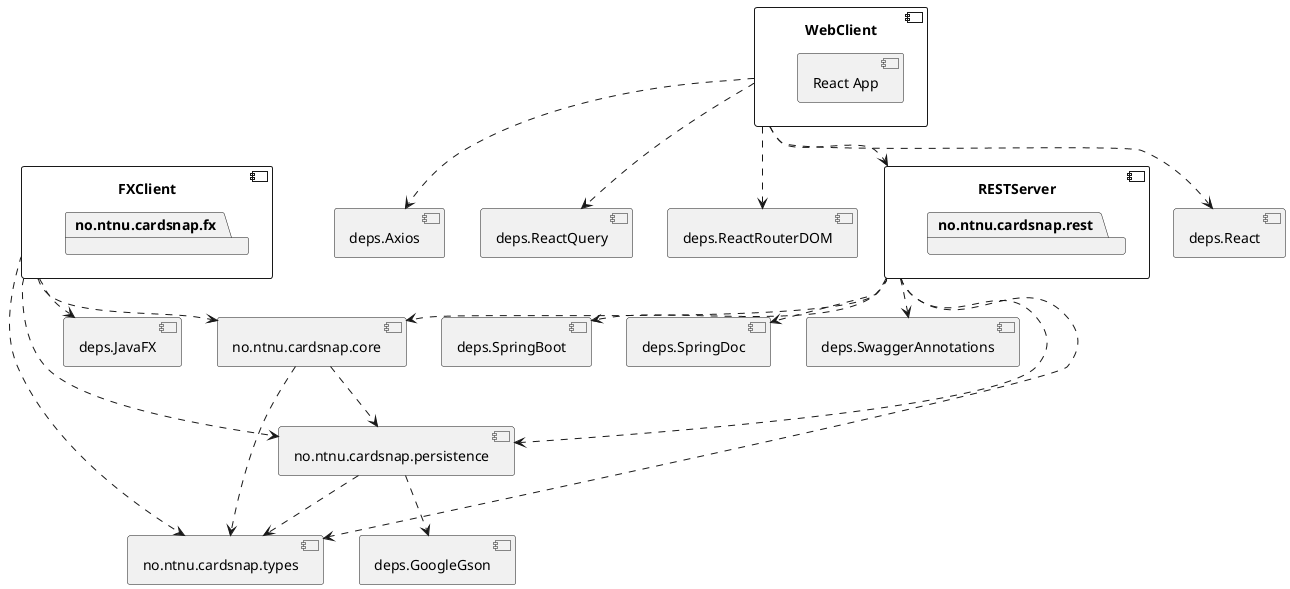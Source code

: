 @startuml

component no.ntnu.cardsnap.types
component no.ntnu.cardsnap.core
component no.ntnu.cardsnap.persistence

component RESTServer {
    package no.ntnu.cardsnap.rest
}

component WebClient {
    component "React App"
}

component FXClient {
    package no.ntnu.cardsnap.fx
}

component deps.SpringBoot
component deps.SpringDoc
component deps.SwaggerAnnotations
component deps.GoogleGson
component deps.JavaFX
component deps.React
component deps.ReactQuery
component deps.ReactRouterDOM
component deps.Axios

no.ntnu.cardsnap.core ..> no.ntnu.cardsnap.persistence
no.ntnu.cardsnap.core ..> no.ntnu.cardsnap.types

no.ntnu.cardsnap.persistence ..> no.ntnu.cardsnap.types
no.ntnu.cardsnap.persistence ..> deps.GoogleGson

RESTServer ..> no.ntnu.cardsnap.core
RESTServer ..> no.ntnu.cardsnap.persistence
RESTServer ..> no.ntnu.cardsnap.types
RESTServer ..> deps.SpringBoot
RESTServer ..> deps.SpringDoc
RESTServer ..> deps.SwaggerAnnotations

FXClient ..> no.ntnu.cardsnap.core
FXClient ..> no.ntnu.cardsnap.persistence
FXClient ..> no.ntnu.cardsnap.types
FXClient ..> deps.JavaFX

WebClient ..> RESTServer
WebClient ..> deps.React
WebClient ..> deps.ReactRouterDOM
WebClient ..> deps.Axios
WebClient ..> deps.ReactQuery

@enduml
